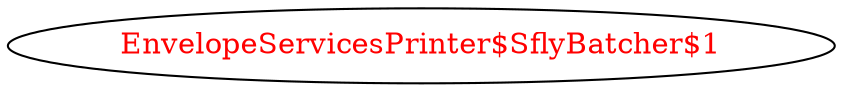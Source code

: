 digraph dependencyGraph {
 concentrate=true;
 ranksep="2.0";
 rankdir="LR"; 
 splines="ortho";
"EnvelopeServicesPrinter$SflyBatcher$1" [fontcolor="red"];
}